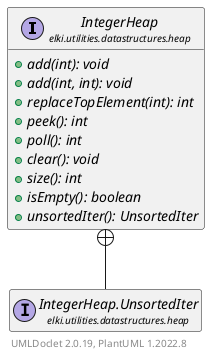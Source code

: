 @startuml
    remove .*\.(Instance|Par|Parameterizer|Factory)$
    set namespaceSeparator none
    hide empty fields
    hide empty methods

    interface "<size:14>IntegerHeap\n<size:10>elki.utilities.datastructures.heap" as elki.utilities.datastructures.heap.IntegerHeap [[IntegerHeap.html]] {
        {abstract} +add(int): void
        {abstract} +add(int, int): void
        {abstract} +replaceTopElement(int): int
        {abstract} +peek(): int
        {abstract} +poll(): int
        {abstract} +clear(): void
        {abstract} +size(): int
        {abstract} +isEmpty(): boolean
        {abstract} +unsortedIter(): UnsortedIter
    }
    interface "<size:14>IntegerHeap.UnsortedIter\n<size:10>elki.utilities.datastructures.heap" as elki.utilities.datastructures.heap.IntegerHeap.UnsortedIter [[IntegerHeap.UnsortedIter.html]]

    elki.utilities.datastructures.heap.IntegerHeap +-- elki.utilities.datastructures.heap.IntegerHeap.UnsortedIter

    center footer UMLDoclet 2.0.19, PlantUML 1.2022.8
@enduml
